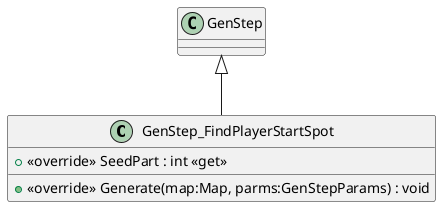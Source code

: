 @startuml
class GenStep_FindPlayerStartSpot {
    + <<override>> SeedPart : int <<get>>
    + <<override>> Generate(map:Map, parms:GenStepParams) : void
}
GenStep <|-- GenStep_FindPlayerStartSpot
@enduml
